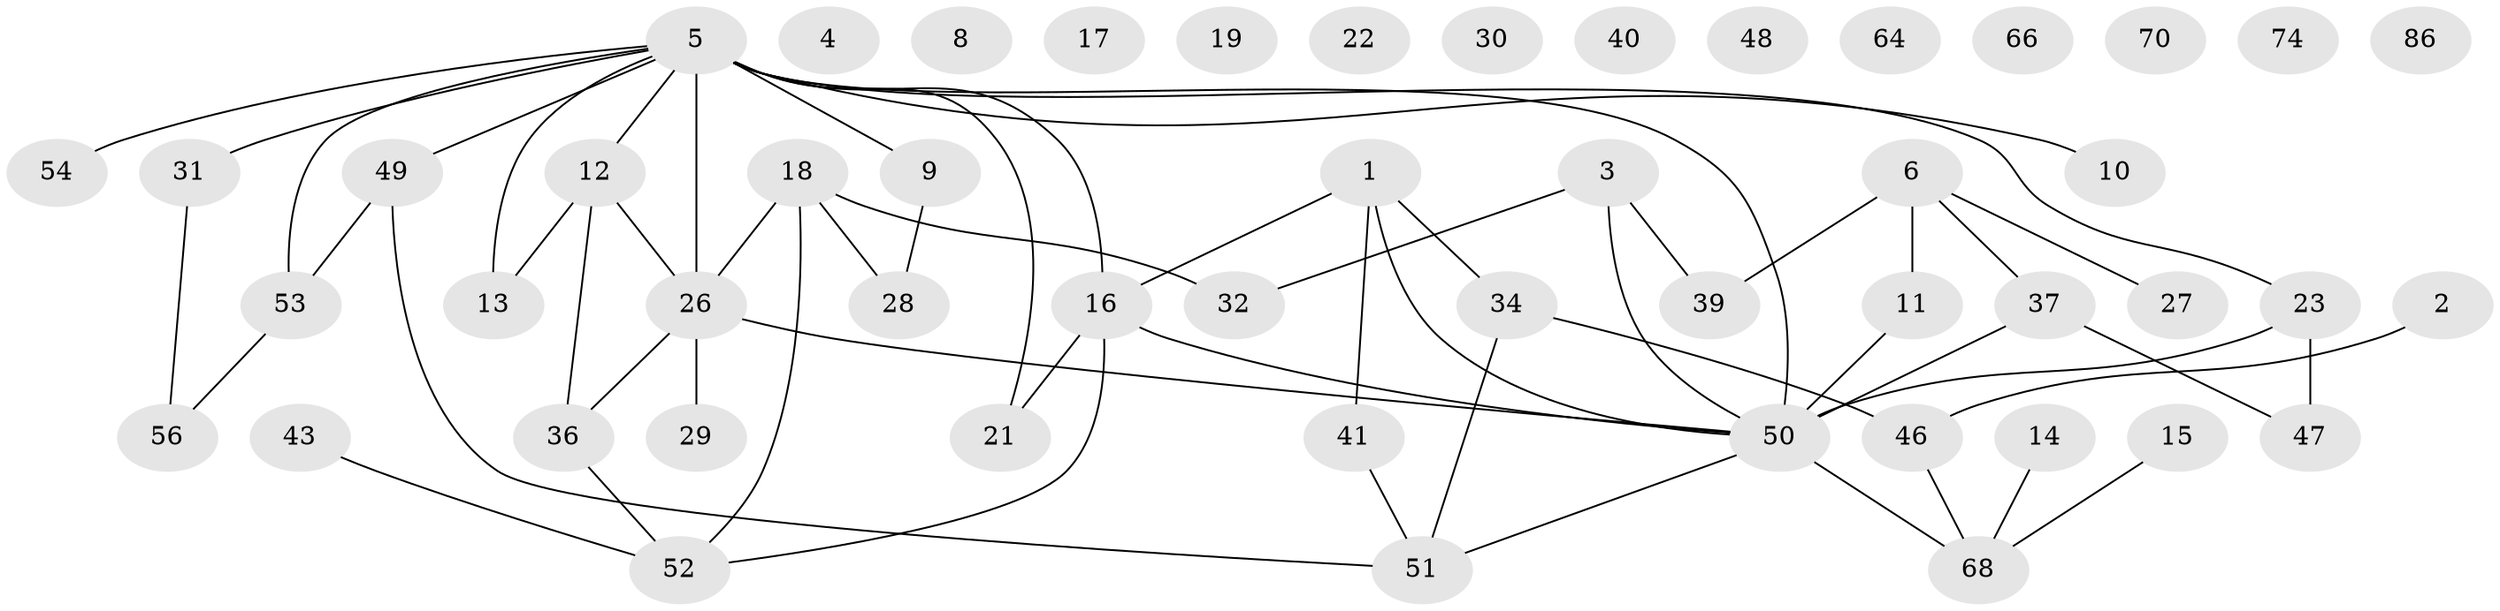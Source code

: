 // original degree distribution, {4: 0.13953488372093023, 1: 0.1744186046511628, 3: 0.2441860465116279, 0: 0.13953488372093023, 2: 0.2441860465116279, 5: 0.046511627906976744, 6: 0.011627906976744186}
// Generated by graph-tools (version 1.1) at 2025/16/03/04/25 18:16:25]
// undirected, 51 vertices, 58 edges
graph export_dot {
graph [start="1"]
  node [color=gray90,style=filled];
  1 [super="+7"];
  2;
  3;
  4;
  5 [super="+38+20"];
  6;
  8;
  9;
  10 [super="+57"];
  11;
  12 [super="+61+67"];
  13;
  14 [super="+44"];
  15;
  16 [super="+24+33"];
  17 [super="+25"];
  18;
  19;
  21;
  22;
  23 [super="+35+42"];
  26 [super="+81"];
  27 [super="+76+82"];
  28 [super="+63"];
  29;
  30;
  31;
  32;
  34;
  36 [super="+65"];
  37;
  39 [super="+72"];
  40;
  41;
  43;
  46;
  47;
  48;
  49;
  50 [super="+78+62"];
  51 [super="+60"];
  52 [super="+55"];
  53;
  54;
  56;
  64;
  66;
  68 [super="+73+71+84"];
  70;
  74;
  86;
  1 -- 34;
  1 -- 41;
  1 -- 16;
  1 -- 50;
  2 -- 46;
  3 -- 32;
  3 -- 39;
  3 -- 50;
  5 -- 23;
  5 -- 9;
  5 -- 13;
  5 -- 16;
  5 -- 49;
  5 -- 50;
  5 -- 21;
  5 -- 53;
  5 -- 26 [weight=2];
  5 -- 31;
  5 -- 54;
  5 -- 10;
  5 -- 12;
  6 -- 11;
  6 -- 37;
  6 -- 39;
  6 -- 27;
  9 -- 28;
  11 -- 50;
  12 -- 36;
  12 -- 26;
  12 -- 13;
  14 -- 68;
  15 -- 68;
  16 -- 52;
  16 -- 50;
  16 -- 21;
  18 -- 32;
  18 -- 26;
  18 -- 52;
  18 -- 28;
  23 -- 47;
  23 -- 50;
  26 -- 36 [weight=2];
  26 -- 29;
  26 -- 50;
  31 -- 56;
  34 -- 46;
  34 -- 51;
  36 -- 52;
  37 -- 47;
  37 -- 50 [weight=3];
  41 -- 51;
  43 -- 52;
  46 -- 68;
  49 -- 53;
  49 -- 51;
  50 -- 68;
  50 -- 51;
  53 -- 56;
}
